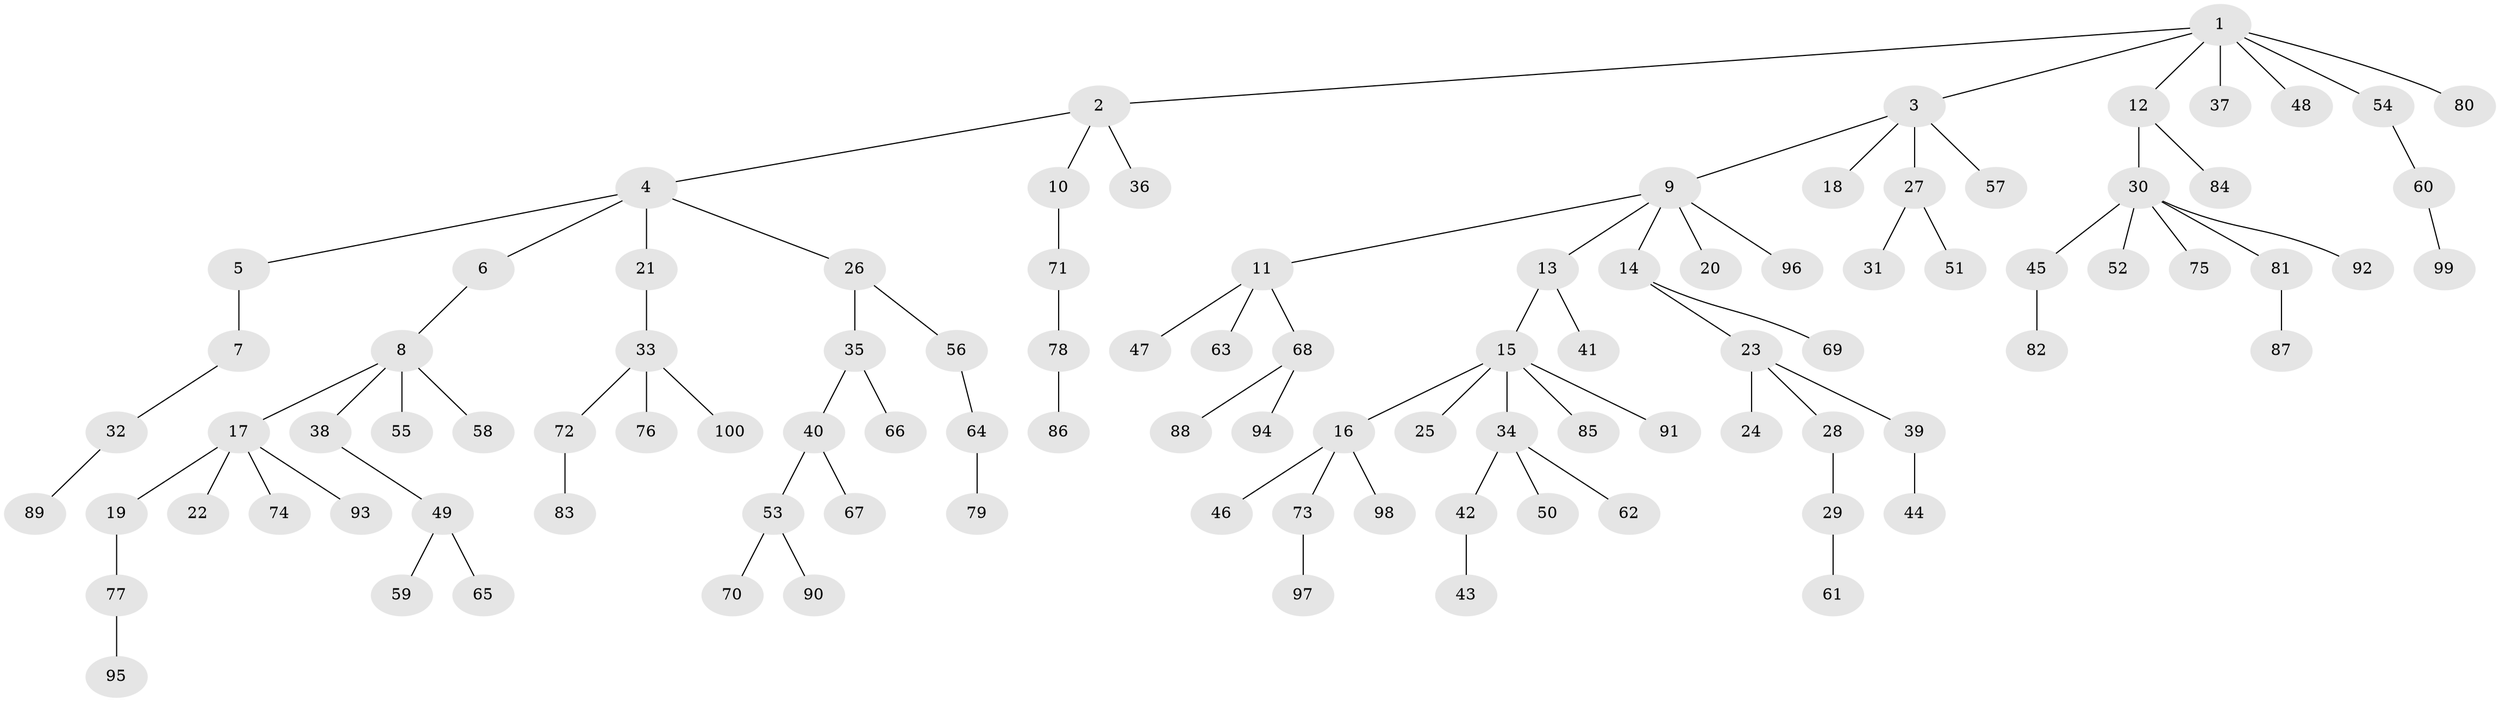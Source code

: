 // Generated by graph-tools (version 1.1) at 2025/38/02/21/25 10:38:55]
// undirected, 100 vertices, 99 edges
graph export_dot {
graph [start="1"]
  node [color=gray90,style=filled];
  1;
  2;
  3;
  4;
  5;
  6;
  7;
  8;
  9;
  10;
  11;
  12;
  13;
  14;
  15;
  16;
  17;
  18;
  19;
  20;
  21;
  22;
  23;
  24;
  25;
  26;
  27;
  28;
  29;
  30;
  31;
  32;
  33;
  34;
  35;
  36;
  37;
  38;
  39;
  40;
  41;
  42;
  43;
  44;
  45;
  46;
  47;
  48;
  49;
  50;
  51;
  52;
  53;
  54;
  55;
  56;
  57;
  58;
  59;
  60;
  61;
  62;
  63;
  64;
  65;
  66;
  67;
  68;
  69;
  70;
  71;
  72;
  73;
  74;
  75;
  76;
  77;
  78;
  79;
  80;
  81;
  82;
  83;
  84;
  85;
  86;
  87;
  88;
  89;
  90;
  91;
  92;
  93;
  94;
  95;
  96;
  97;
  98;
  99;
  100;
  1 -- 2;
  1 -- 3;
  1 -- 12;
  1 -- 37;
  1 -- 48;
  1 -- 54;
  1 -- 80;
  2 -- 4;
  2 -- 10;
  2 -- 36;
  3 -- 9;
  3 -- 18;
  3 -- 27;
  3 -- 57;
  4 -- 5;
  4 -- 6;
  4 -- 21;
  4 -- 26;
  5 -- 7;
  6 -- 8;
  7 -- 32;
  8 -- 17;
  8 -- 38;
  8 -- 55;
  8 -- 58;
  9 -- 11;
  9 -- 13;
  9 -- 14;
  9 -- 20;
  9 -- 96;
  10 -- 71;
  11 -- 47;
  11 -- 63;
  11 -- 68;
  12 -- 30;
  12 -- 84;
  13 -- 15;
  13 -- 41;
  14 -- 23;
  14 -- 69;
  15 -- 16;
  15 -- 25;
  15 -- 34;
  15 -- 85;
  15 -- 91;
  16 -- 46;
  16 -- 73;
  16 -- 98;
  17 -- 19;
  17 -- 22;
  17 -- 74;
  17 -- 93;
  19 -- 77;
  21 -- 33;
  23 -- 24;
  23 -- 28;
  23 -- 39;
  26 -- 35;
  26 -- 56;
  27 -- 31;
  27 -- 51;
  28 -- 29;
  29 -- 61;
  30 -- 45;
  30 -- 52;
  30 -- 75;
  30 -- 81;
  30 -- 92;
  32 -- 89;
  33 -- 72;
  33 -- 76;
  33 -- 100;
  34 -- 42;
  34 -- 50;
  34 -- 62;
  35 -- 40;
  35 -- 66;
  38 -- 49;
  39 -- 44;
  40 -- 53;
  40 -- 67;
  42 -- 43;
  45 -- 82;
  49 -- 59;
  49 -- 65;
  53 -- 70;
  53 -- 90;
  54 -- 60;
  56 -- 64;
  60 -- 99;
  64 -- 79;
  68 -- 88;
  68 -- 94;
  71 -- 78;
  72 -- 83;
  73 -- 97;
  77 -- 95;
  78 -- 86;
  81 -- 87;
}
